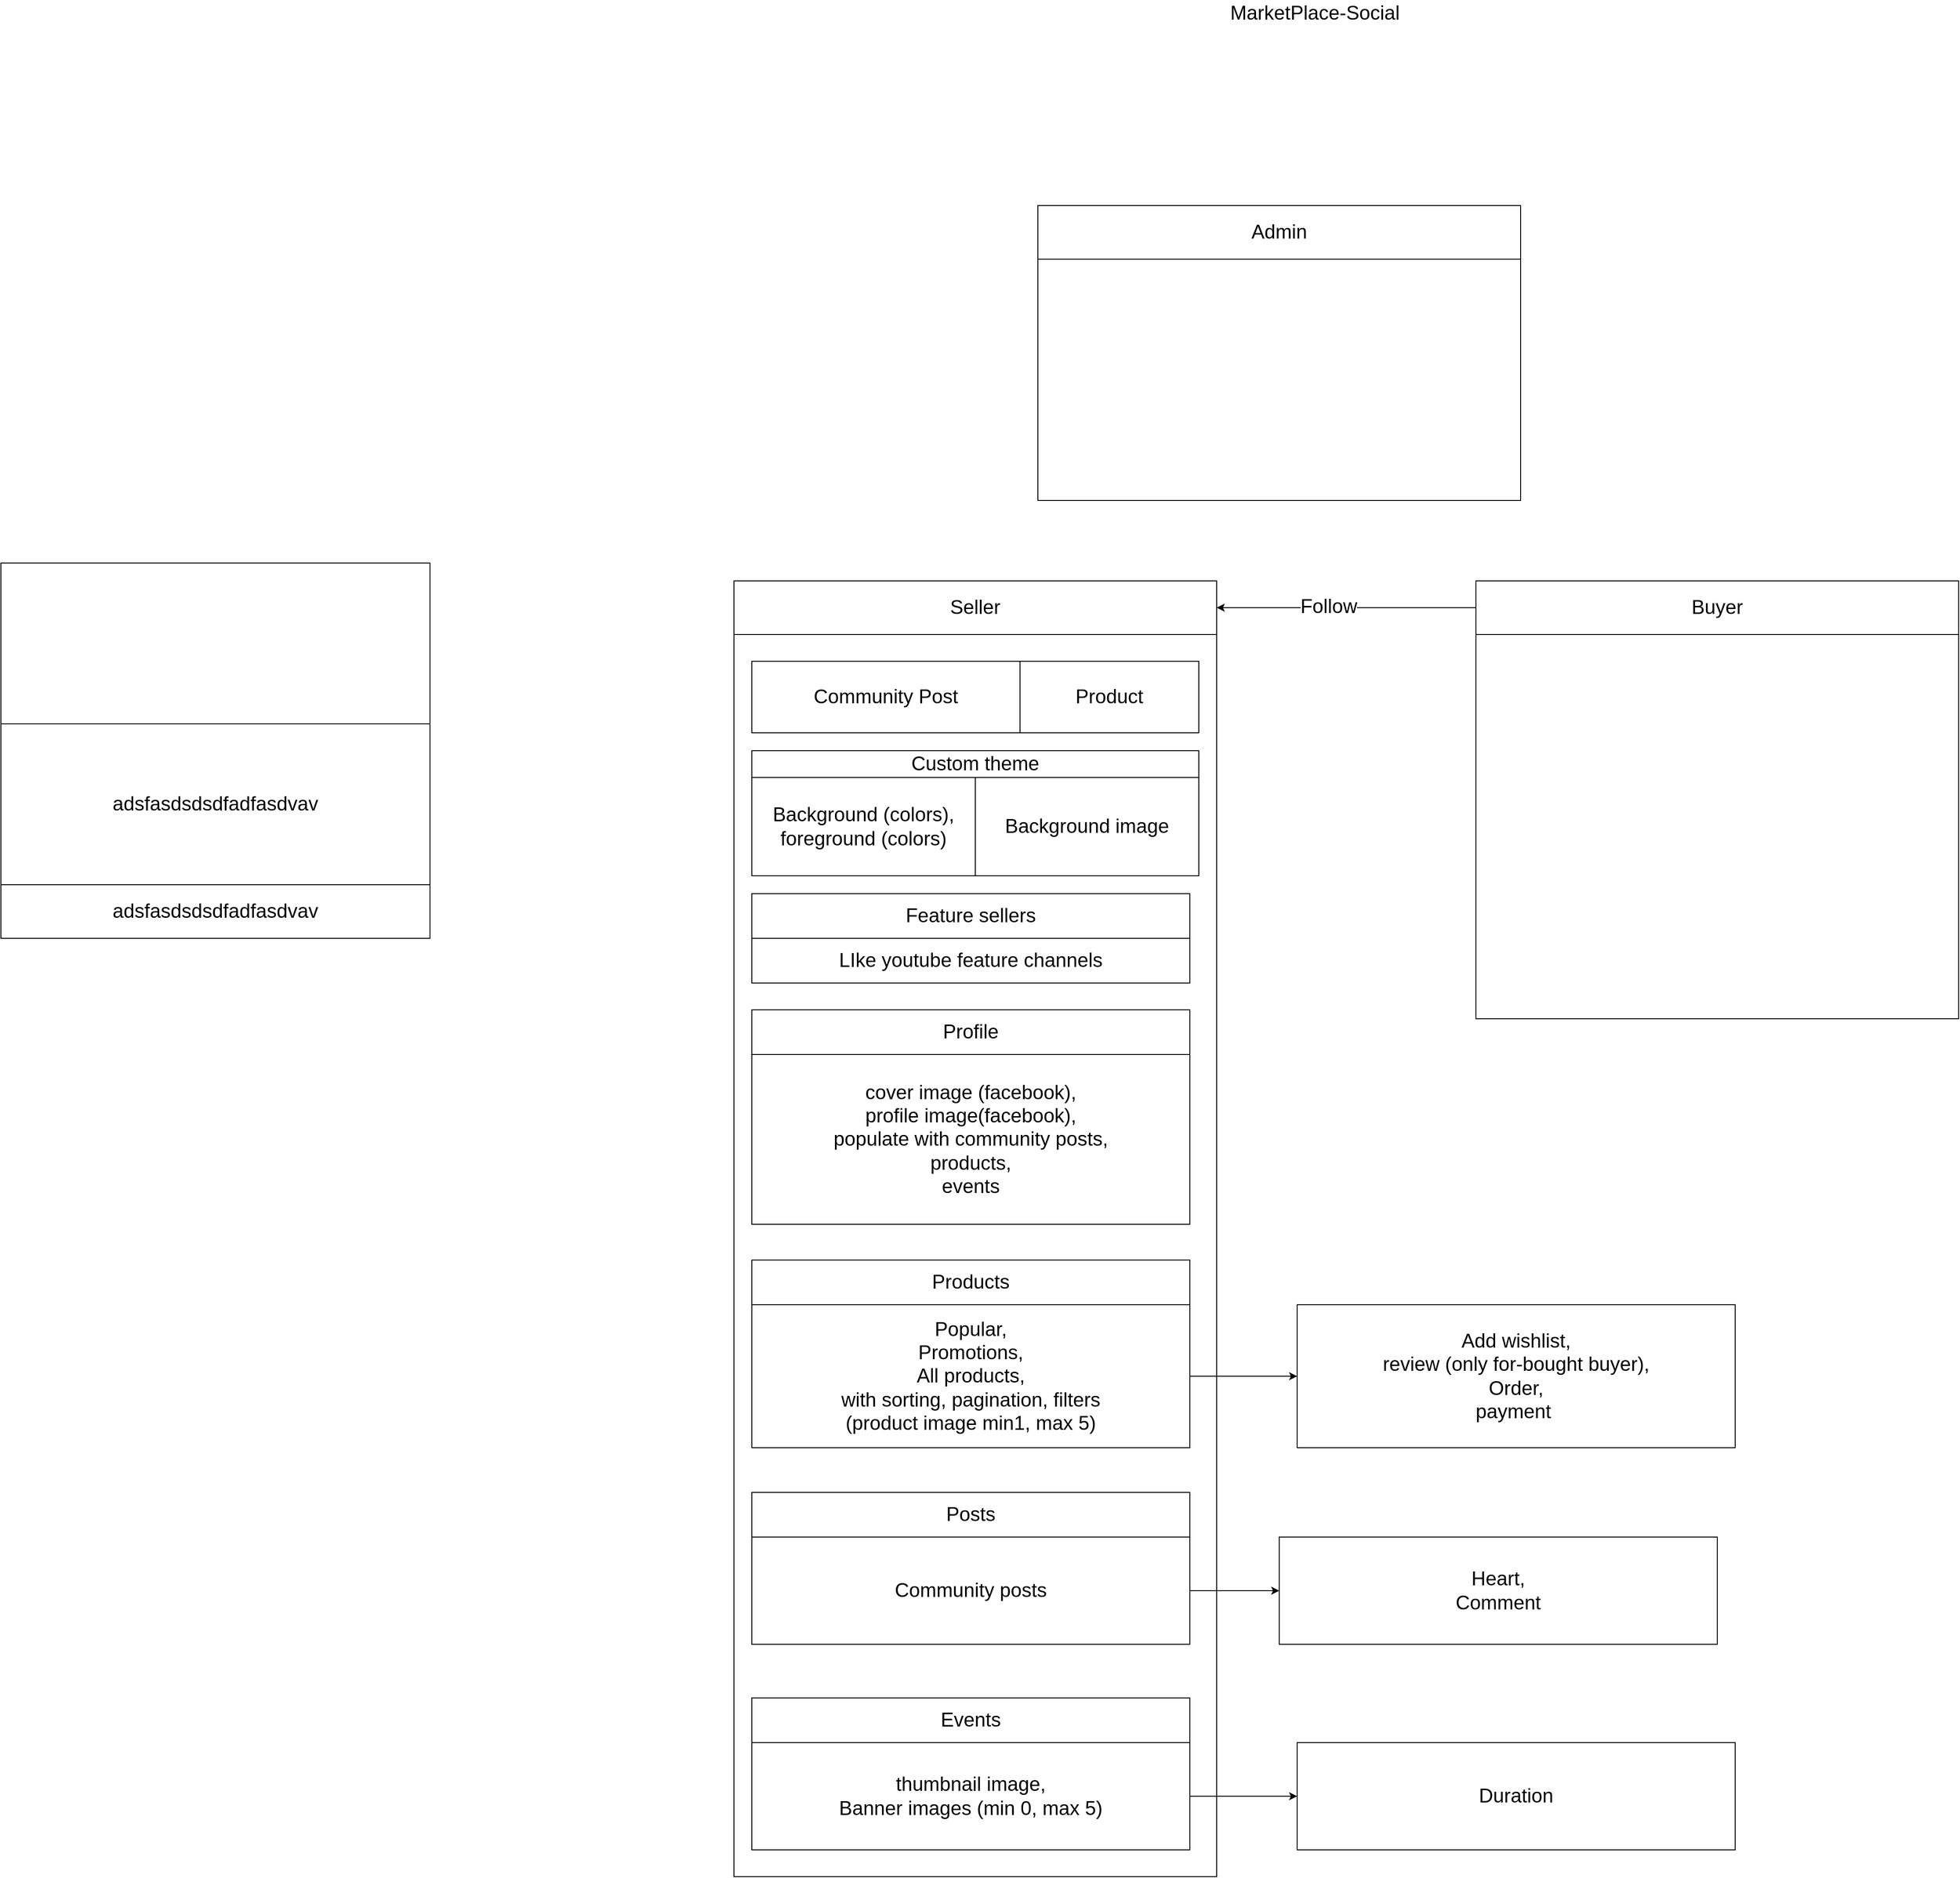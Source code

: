 <mxfile version="20.3.0" type="device"><diagram id="2jPV12TTFLx96cVGslkr" name="Page-1"><mxGraphModel dx="5590" dy="3957" grid="1" gridSize="10" guides="1" tooltips="1" connect="1" arrows="1" fold="1" page="1" pageScale="1" pageWidth="850" pageHeight="1100" math="0" shadow="0"><root><mxCell id="0"/><mxCell id="1" parent="0"/><mxCell id="tQhg42uqaav9sztM5AxB-2" value="" style="rounded=0;whiteSpace=wrap;html=1;" vertex="1" parent="1"><mxGeometry x="180" y="140" width="540" height="1390" as="geometry"/></mxCell><mxCell id="tQhg42uqaav9sztM5AxB-3" value="Seller" style="rounded=0;whiteSpace=wrap;html=1;fontSize=22;" vertex="1" parent="1"><mxGeometry x="180" y="80" width="540" height="60" as="geometry"/></mxCell><mxCell id="tQhg42uqaav9sztM5AxB-4" value="" style="rounded=0;whiteSpace=wrap;html=1;" vertex="1" parent="1"><mxGeometry x="1010" y="140" width="540" height="430" as="geometry"/></mxCell><mxCell id="tQhg42uqaav9sztM5AxB-34" style="edgeStyle=orthogonalEdgeStyle;rounded=0;orthogonalLoop=1;jettySize=auto;html=1;fontSize=22;" edge="1" parent="1" source="tQhg42uqaav9sztM5AxB-5" target="tQhg42uqaav9sztM5AxB-3"><mxGeometry relative="1" as="geometry"/></mxCell><mxCell id="tQhg42uqaav9sztM5AxB-35" value="Follow" style="edgeLabel;html=1;align=center;verticalAlign=middle;resizable=0;points=[];fontSize=22;" vertex="1" connectable="0" parent="tQhg42uqaav9sztM5AxB-34"><mxGeometry x="0.138" y="-1" relative="1" as="geometry"><mxPoint as="offset"/></mxGeometry></mxCell><mxCell id="tQhg42uqaav9sztM5AxB-5" value="Buyer" style="rounded=0;whiteSpace=wrap;html=1;fontSize=22;" vertex="1" parent="1"><mxGeometry x="1010" y="80" width="540" height="60" as="geometry"/></mxCell><mxCell id="tQhg42uqaav9sztM5AxB-6" value="" style="rounded=0;whiteSpace=wrap;html=1;" vertex="1" parent="1"><mxGeometry x="520" y="-280" width="540" height="270" as="geometry"/></mxCell><mxCell id="tQhg42uqaav9sztM5AxB-7" value="Admin" style="rounded=0;whiteSpace=wrap;html=1;fontSize=22;" vertex="1" parent="1"><mxGeometry x="520" y="-340" width="540" height="60" as="geometry"/></mxCell><mxCell id="tQhg42uqaav9sztM5AxB-8" value="Product" style="rounded=0;whiteSpace=wrap;html=1;fontSize=22;" vertex="1" parent="1"><mxGeometry x="500" y="170" width="200" height="80" as="geometry"/></mxCell><mxCell id="tQhg42uqaav9sztM5AxB-10" value="MarketPlace-Social" style="text;html=1;strokeColor=none;fillColor=none;align=center;verticalAlign=middle;whiteSpace=wrap;rounded=0;fontSize=22;" vertex="1" parent="1"><mxGeometry x="700" y="-570" width="260" height="30" as="geometry"/></mxCell><mxCell id="tQhg42uqaav9sztM5AxB-12" value="Community Post" style="rounded=0;whiteSpace=wrap;html=1;fontSize=22;" vertex="1" parent="1"><mxGeometry x="200" y="170" width="300" height="80" as="geometry"/></mxCell><mxCell id="tQhg42uqaav9sztM5AxB-13" value="Custom theme" style="rounded=0;whiteSpace=wrap;html=1;fontSize=22;" vertex="1" parent="1"><mxGeometry x="200" y="270" width="500" height="30" as="geometry"/></mxCell><mxCell id="tQhg42uqaav9sztM5AxB-14" value="Background (colors),&lt;br&gt;foreground (colors)" style="rounded=0;whiteSpace=wrap;html=1;fontSize=22;" vertex="1" parent="1"><mxGeometry x="200" y="300" width="250" height="110" as="geometry"/></mxCell><mxCell id="tQhg42uqaav9sztM5AxB-16" value="Feature sellers" style="rounded=0;whiteSpace=wrap;html=1;fontSize=22;" vertex="1" parent="1"><mxGeometry x="200" y="430" width="490" height="50" as="geometry"/></mxCell><mxCell id="tQhg42uqaav9sztM5AxB-18" value="Background image" style="rounded=0;whiteSpace=wrap;html=1;fontSize=22;" vertex="1" parent="1"><mxGeometry x="450" y="300" width="250" height="110" as="geometry"/></mxCell><mxCell id="tQhg42uqaav9sztM5AxB-19" value="Profile" style="rounded=0;whiteSpace=wrap;html=1;fontSize=22;" vertex="1" parent="1"><mxGeometry x="200" y="560" width="490" height="50" as="geometry"/></mxCell><mxCell id="tQhg42uqaav9sztM5AxB-20" value="cover image (facebook),&lt;br&gt;profile image(facebook),&lt;br&gt;populate with community posts,&lt;br&gt;products,&lt;br&gt;events" style="rounded=0;whiteSpace=wrap;html=1;fontSize=22;" vertex="1" parent="1"><mxGeometry x="200" y="610" width="490" height="190" as="geometry"/></mxCell><mxCell id="tQhg42uqaav9sztM5AxB-21" value="Products" style="rounded=0;whiteSpace=wrap;html=1;fontSize=22;" vertex="1" parent="1"><mxGeometry x="200" y="840" width="490" height="50" as="geometry"/></mxCell><mxCell id="tQhg42uqaav9sztM5AxB-31" style="edgeStyle=orthogonalEdgeStyle;rounded=0;orthogonalLoop=1;jettySize=auto;html=1;fontSize=22;" edge="1" parent="1" source="tQhg42uqaav9sztM5AxB-22" target="tQhg42uqaav9sztM5AxB-28"><mxGeometry relative="1" as="geometry"/></mxCell><mxCell id="tQhg42uqaav9sztM5AxB-22" value="Popular,&lt;br&gt;Promotions,&lt;br&gt;All products,&lt;br&gt;with sorting, pagination, filters&lt;br&gt;(product image min1, max 5)" style="rounded=0;whiteSpace=wrap;html=1;fontSize=22;" vertex="1" parent="1"><mxGeometry x="200" y="890" width="490" height="160" as="geometry"/></mxCell><mxCell id="tQhg42uqaav9sztM5AxB-33" style="edgeStyle=orthogonalEdgeStyle;rounded=0;orthogonalLoop=1;jettySize=auto;html=1;fontSize=22;" edge="1" parent="1" source="tQhg42uqaav9sztM5AxB-23" target="tQhg42uqaav9sztM5AxB-32"><mxGeometry relative="1" as="geometry"/></mxCell><mxCell id="tQhg42uqaav9sztM5AxB-23" value="Community posts" style="rounded=0;whiteSpace=wrap;html=1;fontSize=22;" vertex="1" parent="1"><mxGeometry x="200" y="1150" width="490" height="120" as="geometry"/></mxCell><mxCell id="tQhg42uqaav9sztM5AxB-24" value="Posts" style="rounded=0;whiteSpace=wrap;html=1;fontSize=22;" vertex="1" parent="1"><mxGeometry x="200" y="1100" width="490" height="50" as="geometry"/></mxCell><mxCell id="tQhg42uqaav9sztM5AxB-25" value="Events" style="rounded=0;whiteSpace=wrap;html=1;fontSize=22;" vertex="1" parent="1"><mxGeometry x="200" y="1330" width="490" height="50" as="geometry"/></mxCell><mxCell id="tQhg42uqaav9sztM5AxB-41" style="edgeStyle=orthogonalEdgeStyle;rounded=0;orthogonalLoop=1;jettySize=auto;html=1;fontSize=22;" edge="1" parent="1" source="tQhg42uqaav9sztM5AxB-26" target="tQhg42uqaav9sztM5AxB-40"><mxGeometry relative="1" as="geometry"/></mxCell><mxCell id="tQhg42uqaav9sztM5AxB-26" value="thumbnail image,&lt;br&gt;Banner images (min 0, max 5)" style="rounded=0;whiteSpace=wrap;html=1;fontSize=22;" vertex="1" parent="1"><mxGeometry x="200" y="1380" width="490" height="120" as="geometry"/></mxCell><mxCell id="tQhg42uqaav9sztM5AxB-27" value="LIke youtube feature channels" style="rounded=0;whiteSpace=wrap;html=1;fontSize=22;" vertex="1" parent="1"><mxGeometry x="200" y="480" width="490" height="50" as="geometry"/></mxCell><mxCell id="tQhg42uqaav9sztM5AxB-28" value="Add wishlist,&lt;br&gt;review (only for-bought buyer),&lt;br&gt;Order,&lt;br&gt;payment&amp;nbsp;" style="rounded=0;whiteSpace=wrap;html=1;fontSize=22;" vertex="1" parent="1"><mxGeometry x="810" y="890" width="490" height="160" as="geometry"/></mxCell><mxCell id="tQhg42uqaav9sztM5AxB-32" value="Heart,&lt;br&gt;Comment" style="rounded=0;whiteSpace=wrap;html=1;fontSize=22;" vertex="1" parent="1"><mxGeometry x="790" y="1150" width="490" height="120" as="geometry"/></mxCell><mxCell id="tQhg42uqaav9sztM5AxB-37" value="" style="rounded=0;whiteSpace=wrap;html=1;fontSize=22;" vertex="1" parent="1"><mxGeometry x="-640" y="60" width="480" height="180" as="geometry"/></mxCell><mxCell id="tQhg42uqaav9sztM5AxB-38" value="adsfasdsdsdfadfasdvav" style="rounded=0;whiteSpace=wrap;html=1;fontSize=22;" vertex="1" parent="1"><mxGeometry x="-640" y="240" width="480" height="180" as="geometry"/></mxCell><mxCell id="tQhg42uqaav9sztM5AxB-39" value="adsfasdsdsdfadfasdvav" style="rounded=0;whiteSpace=wrap;html=1;fontSize=22;" vertex="1" parent="1"><mxGeometry x="-640" y="420" width="480" height="60" as="geometry"/></mxCell><mxCell id="tQhg42uqaav9sztM5AxB-40" value="Duration" style="rounded=0;whiteSpace=wrap;html=1;fontSize=22;" vertex="1" parent="1"><mxGeometry x="810" y="1380" width="490" height="120" as="geometry"/></mxCell></root></mxGraphModel></diagram></mxfile>